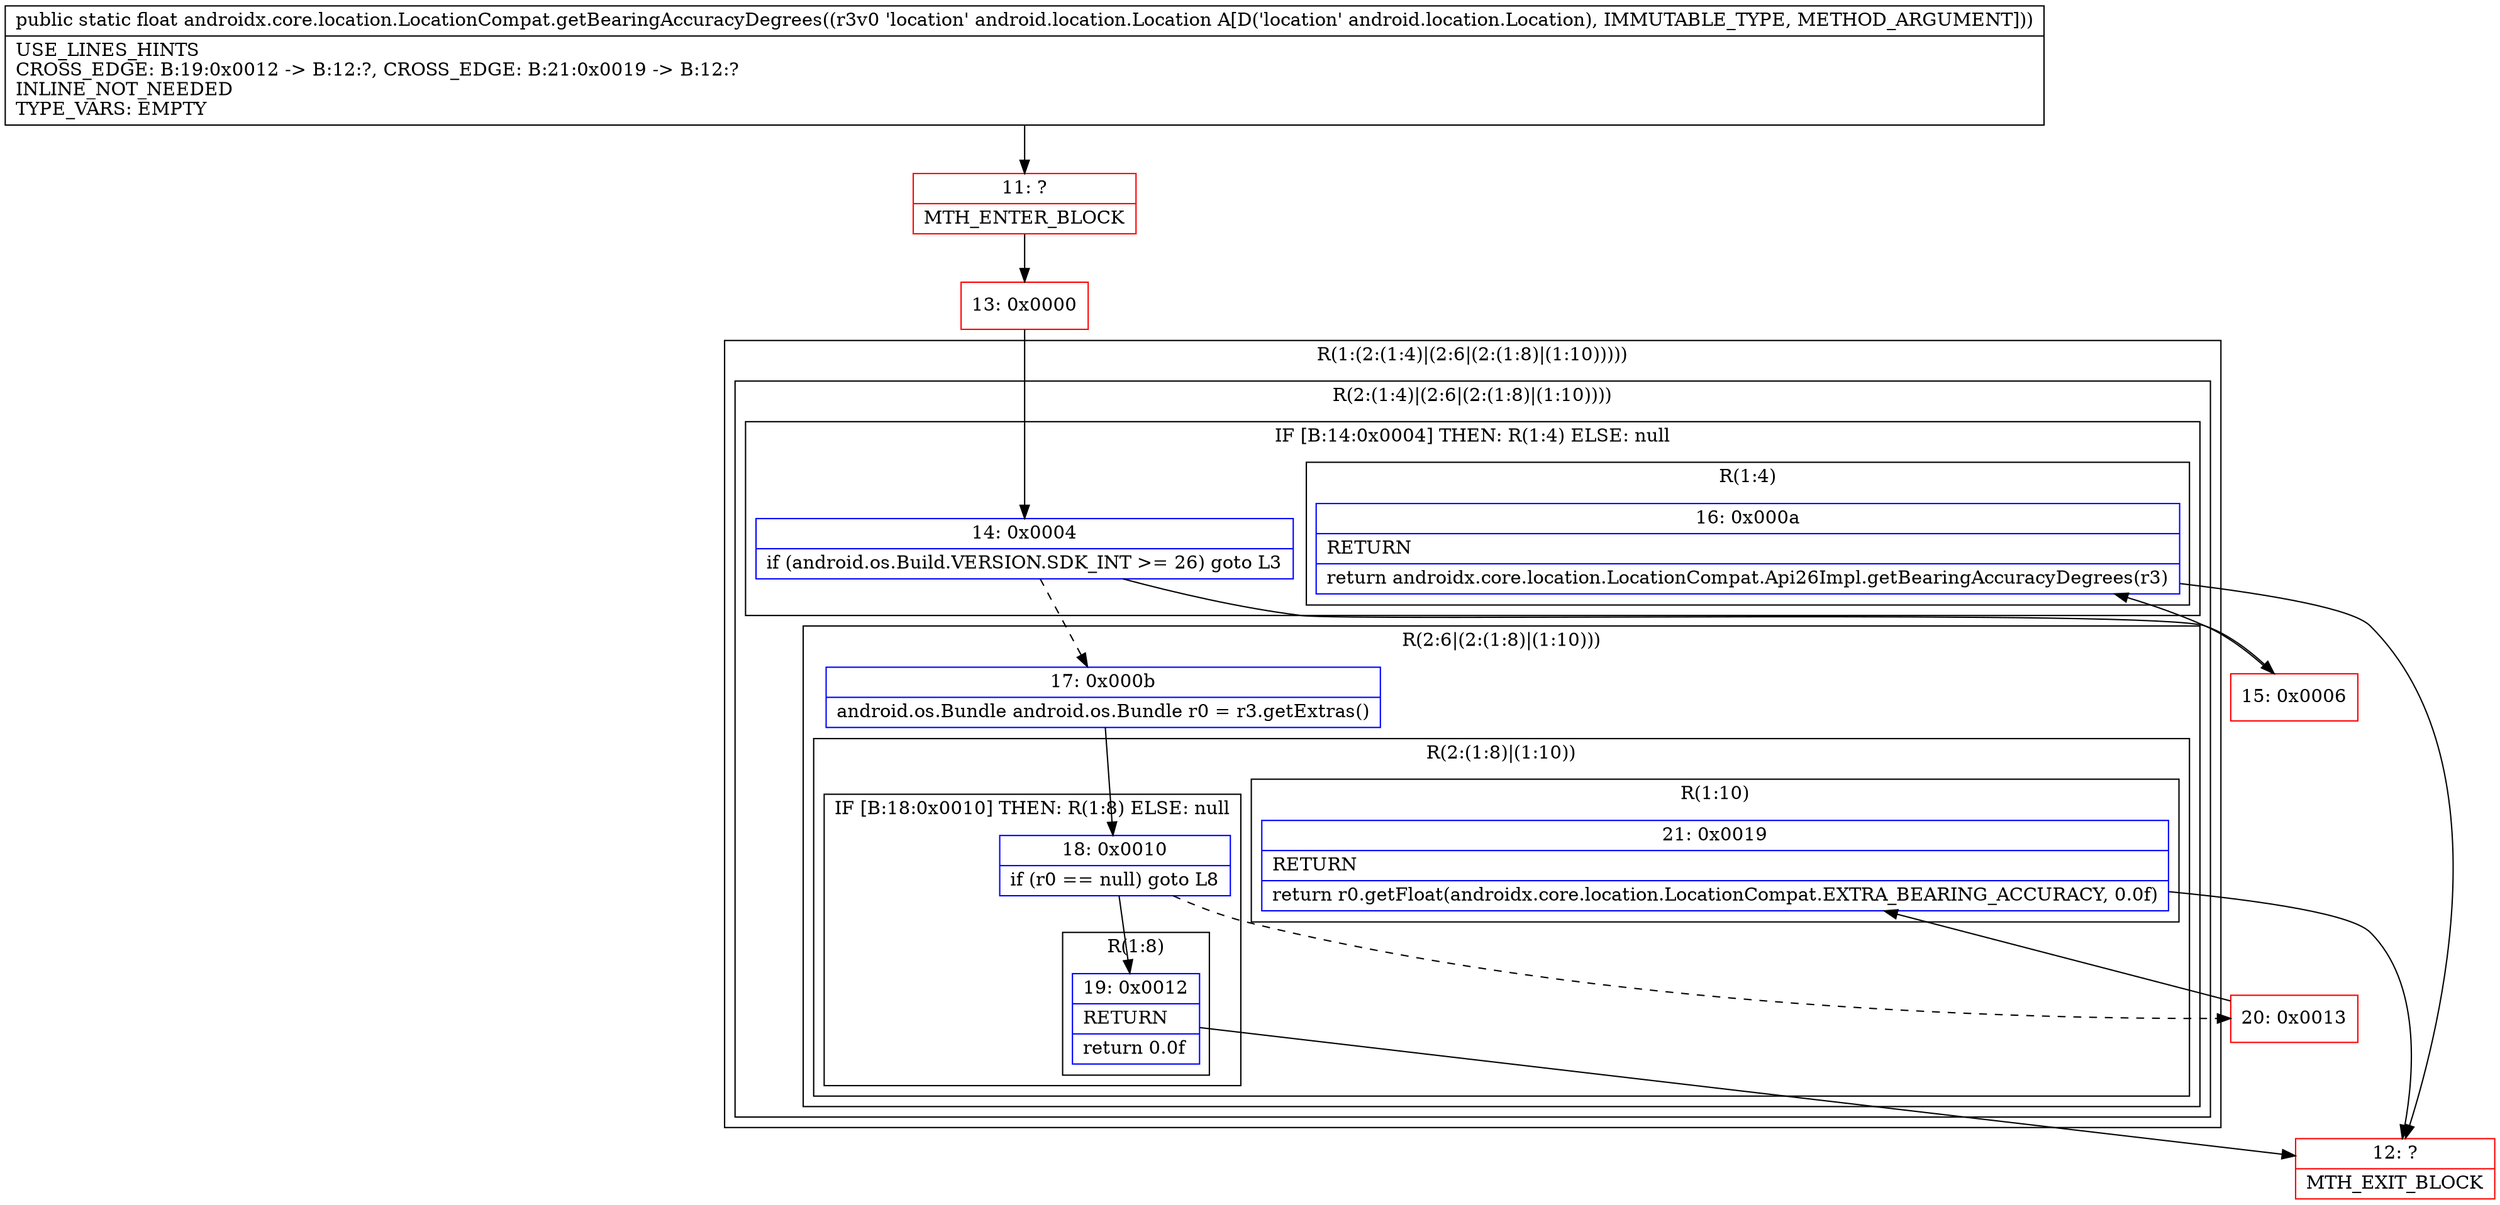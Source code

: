 digraph "CFG forandroidx.core.location.LocationCompat.getBearingAccuracyDegrees(Landroid\/location\/Location;)F" {
subgraph cluster_Region_331877101 {
label = "R(1:(2:(1:4)|(2:6|(2:(1:8)|(1:10)))))";
node [shape=record,color=blue];
subgraph cluster_Region_1754643994 {
label = "R(2:(1:4)|(2:6|(2:(1:8)|(1:10))))";
node [shape=record,color=blue];
subgraph cluster_IfRegion_323703818 {
label = "IF [B:14:0x0004] THEN: R(1:4) ELSE: null";
node [shape=record,color=blue];
Node_14 [shape=record,label="{14\:\ 0x0004|if (android.os.Build.VERSION.SDK_INT \>= 26) goto L3\l}"];
subgraph cluster_Region_1591393234 {
label = "R(1:4)";
node [shape=record,color=blue];
Node_16 [shape=record,label="{16\:\ 0x000a|RETURN\l|return androidx.core.location.LocationCompat.Api26Impl.getBearingAccuracyDegrees(r3)\l}"];
}
}
subgraph cluster_Region_73942355 {
label = "R(2:6|(2:(1:8)|(1:10)))";
node [shape=record,color=blue];
Node_17 [shape=record,label="{17\:\ 0x000b|android.os.Bundle android.os.Bundle r0 = r3.getExtras()\l}"];
subgraph cluster_Region_219565446 {
label = "R(2:(1:8)|(1:10))";
node [shape=record,color=blue];
subgraph cluster_IfRegion_1663282313 {
label = "IF [B:18:0x0010] THEN: R(1:8) ELSE: null";
node [shape=record,color=blue];
Node_18 [shape=record,label="{18\:\ 0x0010|if (r0 == null) goto L8\l}"];
subgraph cluster_Region_1211516752 {
label = "R(1:8)";
node [shape=record,color=blue];
Node_19 [shape=record,label="{19\:\ 0x0012|RETURN\l|return 0.0f\l}"];
}
}
subgraph cluster_Region_10923515 {
label = "R(1:10)";
node [shape=record,color=blue];
Node_21 [shape=record,label="{21\:\ 0x0019|RETURN\l|return r0.getFloat(androidx.core.location.LocationCompat.EXTRA_BEARING_ACCURACY, 0.0f)\l}"];
}
}
}
}
}
Node_11 [shape=record,color=red,label="{11\:\ ?|MTH_ENTER_BLOCK\l}"];
Node_13 [shape=record,color=red,label="{13\:\ 0x0000}"];
Node_15 [shape=record,color=red,label="{15\:\ 0x0006}"];
Node_12 [shape=record,color=red,label="{12\:\ ?|MTH_EXIT_BLOCK\l}"];
Node_20 [shape=record,color=red,label="{20\:\ 0x0013}"];
MethodNode[shape=record,label="{public static float androidx.core.location.LocationCompat.getBearingAccuracyDegrees((r3v0 'location' android.location.Location A[D('location' android.location.Location), IMMUTABLE_TYPE, METHOD_ARGUMENT]))  | USE_LINES_HINTS\lCROSS_EDGE: B:19:0x0012 \-\> B:12:?, CROSS_EDGE: B:21:0x0019 \-\> B:12:?\lINLINE_NOT_NEEDED\lTYPE_VARS: EMPTY\l}"];
MethodNode -> Node_11;Node_14 -> Node_15;
Node_14 -> Node_17[style=dashed];
Node_16 -> Node_12;
Node_17 -> Node_18;
Node_18 -> Node_19;
Node_18 -> Node_20[style=dashed];
Node_19 -> Node_12;
Node_21 -> Node_12;
Node_11 -> Node_13;
Node_13 -> Node_14;
Node_15 -> Node_16;
Node_20 -> Node_21;
}

